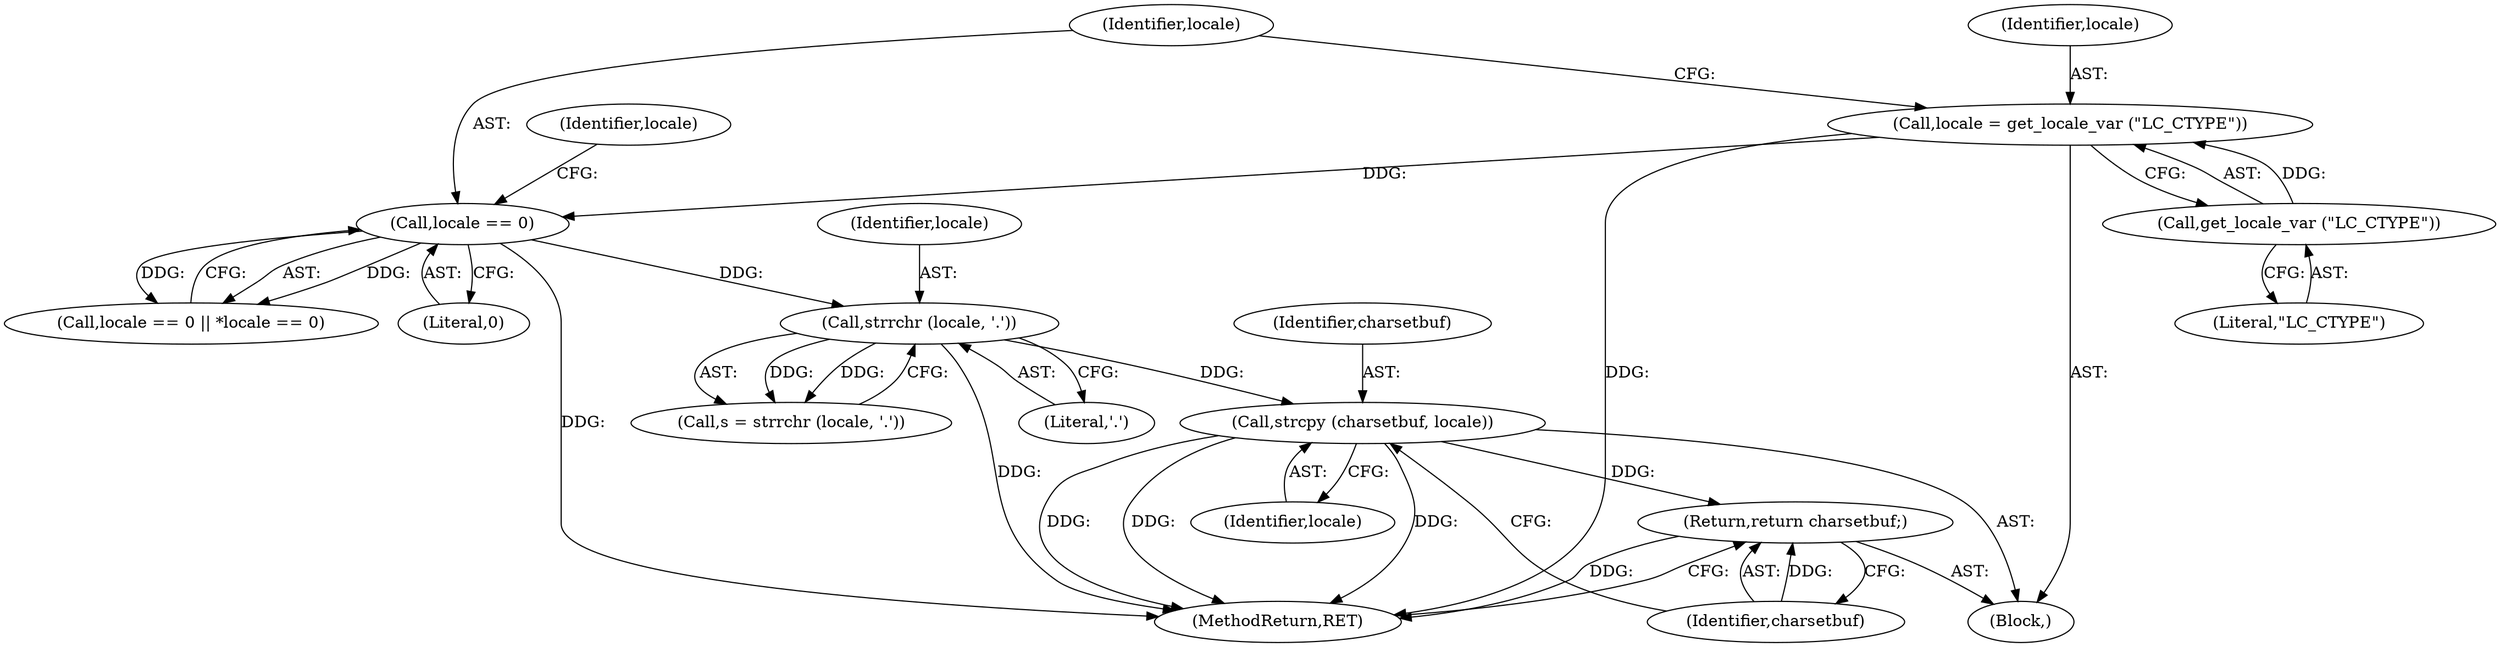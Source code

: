 digraph "0_savannah_863d31ae775d56b785dc5b0105b6d251515d81d5_0@API" {
"1000151" [label="(Call,strcpy (charsetbuf, locale))"];
"1000127" [label="(Call,strrchr (locale, '.'))"];
"1000112" [label="(Call,locale == 0)"];
"1000106" [label="(Call,locale = get_locale_var (\"LC_CTYPE\"))"];
"1000108" [label="(Call,get_locale_var (\"LC_CTYPE\"))"];
"1000154" [label="(Return,return charsetbuf;)"];
"1000154" [label="(Return,return charsetbuf;)"];
"1000128" [label="(Identifier,locale)"];
"1000109" [label="(Literal,\"LC_CTYPE\")"];
"1000155" [label="(Identifier,charsetbuf)"];
"1000153" [label="(Identifier,locale)"];
"1000114" [label="(Literal,0)"];
"1000112" [label="(Call,locale == 0)"];
"1000151" [label="(Call,strcpy (charsetbuf, locale))"];
"1000127" [label="(Call,strrchr (locale, '.'))"];
"1000117" [label="(Identifier,locale)"];
"1000106" [label="(Call,locale = get_locale_var (\"LC_CTYPE\"))"];
"1000107" [label="(Identifier,locale)"];
"1000108" [label="(Call,get_locale_var (\"LC_CTYPE\"))"];
"1000152" [label="(Identifier,charsetbuf)"];
"1000113" [label="(Identifier,locale)"];
"1000156" [label="(MethodReturn,RET)"];
"1000125" [label="(Call,s = strrchr (locale, '.'))"];
"1000111" [label="(Call,locale == 0 || *locale == 0)"];
"1000101" [label="(Block,)"];
"1000129" [label="(Literal,'.')"];
"1000151" -> "1000101"  [label="AST: "];
"1000151" -> "1000153"  [label="CFG: "];
"1000152" -> "1000151"  [label="AST: "];
"1000153" -> "1000151"  [label="AST: "];
"1000155" -> "1000151"  [label="CFG: "];
"1000151" -> "1000156"  [label="DDG: "];
"1000151" -> "1000156"  [label="DDG: "];
"1000151" -> "1000156"  [label="DDG: "];
"1000127" -> "1000151"  [label="DDG: "];
"1000151" -> "1000154"  [label="DDG: "];
"1000127" -> "1000125"  [label="AST: "];
"1000127" -> "1000129"  [label="CFG: "];
"1000128" -> "1000127"  [label="AST: "];
"1000129" -> "1000127"  [label="AST: "];
"1000125" -> "1000127"  [label="CFG: "];
"1000127" -> "1000156"  [label="DDG: "];
"1000127" -> "1000125"  [label="DDG: "];
"1000127" -> "1000125"  [label="DDG: "];
"1000112" -> "1000127"  [label="DDG: "];
"1000112" -> "1000111"  [label="AST: "];
"1000112" -> "1000114"  [label="CFG: "];
"1000113" -> "1000112"  [label="AST: "];
"1000114" -> "1000112"  [label="AST: "];
"1000117" -> "1000112"  [label="CFG: "];
"1000111" -> "1000112"  [label="CFG: "];
"1000112" -> "1000156"  [label="DDG: "];
"1000112" -> "1000111"  [label="DDG: "];
"1000112" -> "1000111"  [label="DDG: "];
"1000106" -> "1000112"  [label="DDG: "];
"1000106" -> "1000101"  [label="AST: "];
"1000106" -> "1000108"  [label="CFG: "];
"1000107" -> "1000106"  [label="AST: "];
"1000108" -> "1000106"  [label="AST: "];
"1000113" -> "1000106"  [label="CFG: "];
"1000106" -> "1000156"  [label="DDG: "];
"1000108" -> "1000106"  [label="DDG: "];
"1000108" -> "1000109"  [label="CFG: "];
"1000109" -> "1000108"  [label="AST: "];
"1000154" -> "1000101"  [label="AST: "];
"1000154" -> "1000155"  [label="CFG: "];
"1000155" -> "1000154"  [label="AST: "];
"1000156" -> "1000154"  [label="CFG: "];
"1000154" -> "1000156"  [label="DDG: "];
"1000155" -> "1000154"  [label="DDG: "];
}
